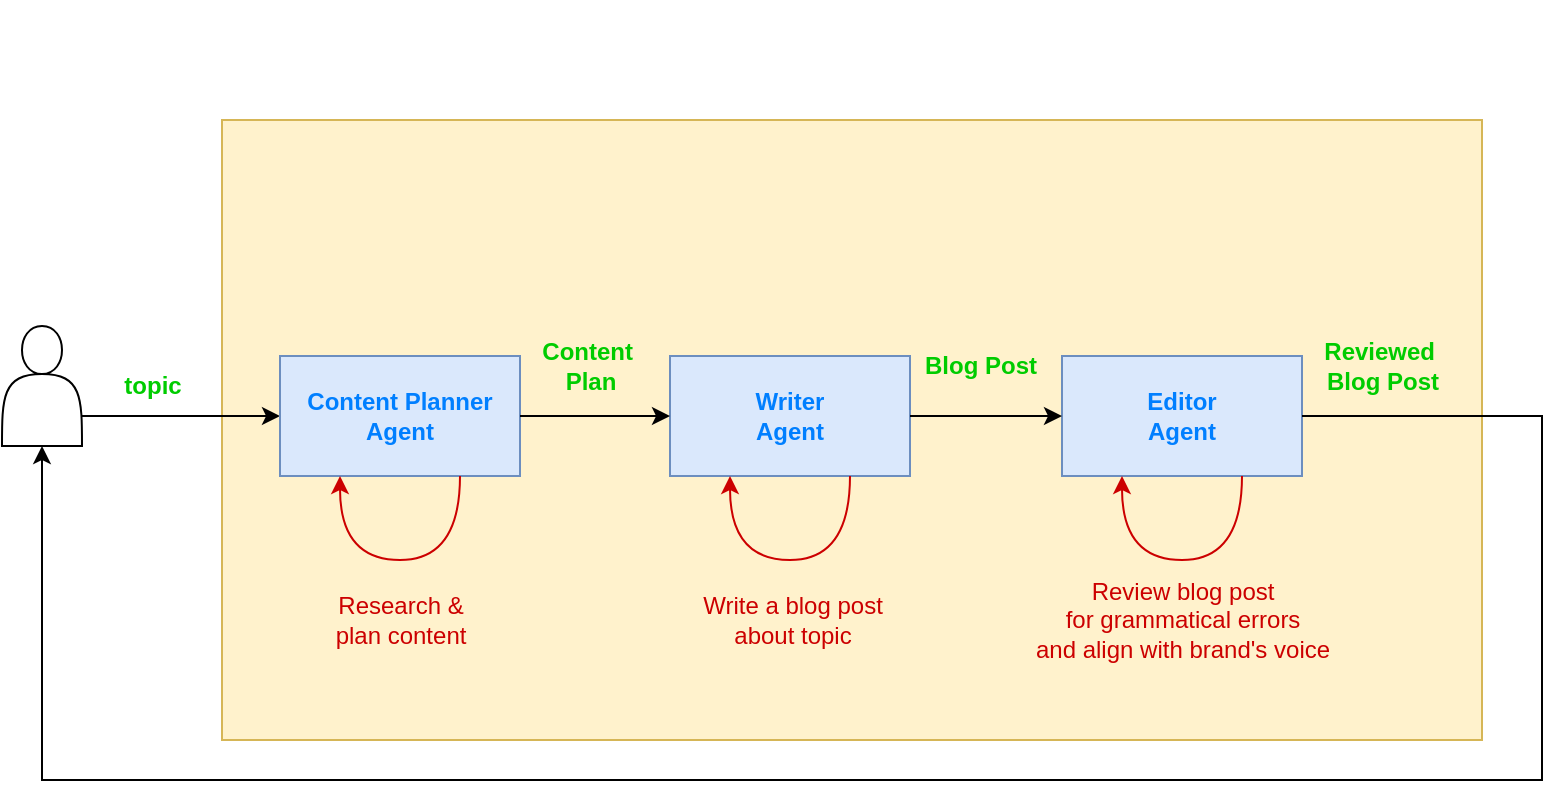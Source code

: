 <mxfile version="26.0.8">
  <diagram name="Página-1" id="_c_aJETfgW1uNYbZ6tmH">
    <mxGraphModel dx="1050" dy="522" grid="1" gridSize="10" guides="1" tooltips="1" connect="1" arrows="1" fold="1" page="1" pageScale="1" pageWidth="827" pageHeight="1169" math="0" shadow="0">
      <root>
        <mxCell id="0" />
        <mxCell id="1" parent="0" />
        <mxCell id="4PKVLLSjNH8em-EgsxPW-17" value="" style="rounded=0;whiteSpace=wrap;html=1;fillColor=#fff2cc;strokeColor=#d6b656;" parent="1" vertex="1">
          <mxGeometry x="180" y="120" width="630" height="310" as="geometry" />
        </mxCell>
        <mxCell id="4PKVLLSjNH8em-EgsxPW-18" style="edgeStyle=orthogonalEdgeStyle;rounded=0;orthogonalLoop=1;jettySize=auto;html=1;exitX=1;exitY=0.75;exitDx=0;exitDy=0;" parent="1" source="4PKVLLSjNH8em-EgsxPW-2" target="4PKVLLSjNH8em-EgsxPW-3" edge="1">
          <mxGeometry relative="1" as="geometry" />
        </mxCell>
        <mxCell id="4PKVLLSjNH8em-EgsxPW-2" value="" style="shape=actor;whiteSpace=wrap;html=1;" parent="1" vertex="1">
          <mxGeometry x="70" y="223" width="40" height="60" as="geometry" />
        </mxCell>
        <mxCell id="4PKVLLSjNH8em-EgsxPW-4" value="" style="group" parent="1" vertex="1" connectable="0">
          <mxGeometry x="209" y="180" width="120" height="118" as="geometry" />
        </mxCell>
        <mxCell id="4PKVLLSjNH8em-EgsxPW-1" value="" style="shape=image;html=1;verticalAlign=top;verticalLabelPosition=bottom;labelBackgroundColor=#ffffff;imageAspect=0;aspect=fixed;image=https://cdn1.iconfinder.com/data/icons/unicons-line-vol-5/24/robot-128.png;imageBackground=none;imageBorder=none;" parent="4PKVLLSjNH8em-EgsxPW-4" vertex="1">
          <mxGeometry x="31" width="58" height="58" as="geometry" />
        </mxCell>
        <mxCell id="4PKVLLSjNH8em-EgsxPW-3" value="&lt;font style=&quot;color: rgb(0, 127, 255);&quot;&gt;&lt;b style=&quot;&quot;&gt;Content Planner&lt;/b&gt;&lt;/font&gt;&lt;div&gt;&lt;font style=&quot;color: rgb(0, 127, 255);&quot;&gt;&lt;b style=&quot;&quot;&gt;Agent&lt;/b&gt;&lt;/font&gt;&lt;/div&gt;" style="rounded=0;whiteSpace=wrap;html=1;fillColor=#dae8fc;strokeColor=#6c8ebf;" parent="4PKVLLSjNH8em-EgsxPW-4" vertex="1">
          <mxGeometry y="58" width="120" height="60" as="geometry" />
        </mxCell>
        <mxCell id="4PKVLLSjNH8em-EgsxPW-22" style="edgeStyle=orthogonalEdgeStyle;rounded=0;orthogonalLoop=1;jettySize=auto;html=1;exitX=0.75;exitY=1;exitDx=0;exitDy=0;entryX=0.25;entryY=1;entryDx=0;entryDy=0;curved=1;fillColor=#f8cecc;strokeColor=#CC0000;" parent="4PKVLLSjNH8em-EgsxPW-4" source="4PKVLLSjNH8em-EgsxPW-3" target="4PKVLLSjNH8em-EgsxPW-3" edge="1">
          <mxGeometry relative="1" as="geometry">
            <Array as="points">
              <mxPoint x="90" y="160" />
              <mxPoint x="30" y="160" />
            </Array>
          </mxGeometry>
        </mxCell>
        <mxCell id="4PKVLLSjNH8em-EgsxPW-11" value="" style="group" parent="1" vertex="1" connectable="0">
          <mxGeometry x="404" y="180" width="120" height="118" as="geometry" />
        </mxCell>
        <mxCell id="4PKVLLSjNH8em-EgsxPW-12" value="" style="shape=image;html=1;verticalAlign=top;verticalLabelPosition=bottom;labelBackgroundColor=#ffffff;imageAspect=0;aspect=fixed;image=https://cdn1.iconfinder.com/data/icons/unicons-line-vol-5/24/robot-128.png;imageBackground=none;imageBorder=none;" parent="4PKVLLSjNH8em-EgsxPW-11" vertex="1">
          <mxGeometry x="31" width="58" height="58" as="geometry" />
        </mxCell>
        <mxCell id="4PKVLLSjNH8em-EgsxPW-13" value="&lt;font style=&quot;color: rgb(0, 127, 255);&quot;&gt;&lt;b&gt;Writer&lt;/b&gt;&lt;/font&gt;&lt;div&gt;&lt;font style=&quot;color: rgb(0, 127, 255);&quot;&gt;&lt;b&gt;Agent&lt;/b&gt;&lt;/font&gt;&lt;/div&gt;" style="rounded=0;whiteSpace=wrap;html=1;fillColor=#dae8fc;strokeColor=#6c8ebf;" parent="4PKVLLSjNH8em-EgsxPW-11" vertex="1">
          <mxGeometry y="58" width="120" height="60" as="geometry" />
        </mxCell>
        <mxCell id="4PKVLLSjNH8em-EgsxPW-24" style="edgeStyle=orthogonalEdgeStyle;rounded=0;orthogonalLoop=1;jettySize=auto;html=1;exitX=0.75;exitY=1;exitDx=0;exitDy=0;entryX=0.25;entryY=1;entryDx=0;entryDy=0;curved=1;fillColor=#f8cecc;strokeColor=#CC0000;fontColor=#CC0000;" parent="4PKVLLSjNH8em-EgsxPW-11" source="4PKVLLSjNH8em-EgsxPW-13" target="4PKVLLSjNH8em-EgsxPW-13" edge="1">
          <mxGeometry relative="1" as="geometry">
            <mxPoint x="90" y="140" as="sourcePoint" />
            <mxPoint x="30" y="140" as="targetPoint" />
            <Array as="points">
              <mxPoint x="90" y="160" />
              <mxPoint x="30" y="160" />
            </Array>
          </mxGeometry>
        </mxCell>
        <mxCell id="4PKVLLSjNH8em-EgsxPW-14" value="" style="group" parent="1" vertex="1" connectable="0">
          <mxGeometry x="600" y="180" width="120" height="118" as="geometry" />
        </mxCell>
        <mxCell id="4PKVLLSjNH8em-EgsxPW-15" value="" style="shape=image;html=1;verticalAlign=top;verticalLabelPosition=bottom;labelBackgroundColor=#ffffff;imageAspect=0;aspect=fixed;image=https://cdn1.iconfinder.com/data/icons/unicons-line-vol-5/24/robot-128.png;imageBackground=none;imageBorder=none;" parent="4PKVLLSjNH8em-EgsxPW-14" vertex="1">
          <mxGeometry x="31" width="58" height="58" as="geometry" />
        </mxCell>
        <mxCell id="4PKVLLSjNH8em-EgsxPW-16" value="&lt;b&gt;&lt;font style=&quot;color: rgb(0, 127, 255);&quot;&gt;Editor&lt;/font&gt;&lt;/b&gt;&lt;div&gt;&lt;b&gt;&lt;font style=&quot;color: rgb(0, 127, 255);&quot;&gt;Agent&lt;/font&gt;&lt;/b&gt;&lt;/div&gt;" style="rounded=0;whiteSpace=wrap;html=1;fillColor=#dae8fc;strokeColor=#6c8ebf;" parent="4PKVLLSjNH8em-EgsxPW-14" vertex="1">
          <mxGeometry y="58" width="120" height="60" as="geometry" />
        </mxCell>
        <mxCell id="4PKVLLSjNH8em-EgsxPW-26" style="edgeStyle=orthogonalEdgeStyle;rounded=0;orthogonalLoop=1;jettySize=auto;html=1;exitX=0.75;exitY=1;exitDx=0;exitDy=0;entryX=0.25;entryY=1;entryDx=0;entryDy=0;curved=1;fillColor=#f8cecc;strokeColor=#CC0000;fontColor=#CC0000;" parent="4PKVLLSjNH8em-EgsxPW-14" source="4PKVLLSjNH8em-EgsxPW-16" target="4PKVLLSjNH8em-EgsxPW-16" edge="1">
          <mxGeometry relative="1" as="geometry">
            <mxPoint x="90" y="128" as="sourcePoint" />
            <mxPoint x="30" y="128" as="targetPoint" />
            <Array as="points">
              <mxPoint x="90" y="160" />
              <mxPoint x="30" y="160" />
            </Array>
          </mxGeometry>
        </mxCell>
        <mxCell id="4PKVLLSjNH8em-EgsxPW-19" style="edgeStyle=orthogonalEdgeStyle;rounded=0;orthogonalLoop=1;jettySize=auto;html=1;exitX=1;exitY=0.5;exitDx=0;exitDy=0;entryX=0;entryY=0.5;entryDx=0;entryDy=0;" parent="1" source="4PKVLLSjNH8em-EgsxPW-3" target="4PKVLLSjNH8em-EgsxPW-13" edge="1">
          <mxGeometry relative="1" as="geometry" />
        </mxCell>
        <mxCell id="4PKVLLSjNH8em-EgsxPW-20" style="edgeStyle=orthogonalEdgeStyle;rounded=0;orthogonalLoop=1;jettySize=auto;html=1;exitX=1;exitY=0.5;exitDx=0;exitDy=0;" parent="1" source="4PKVLLSjNH8em-EgsxPW-13" target="4PKVLLSjNH8em-EgsxPW-16" edge="1">
          <mxGeometry relative="1" as="geometry" />
        </mxCell>
        <mxCell id="4PKVLLSjNH8em-EgsxPW-21" style="edgeStyle=orthogonalEdgeStyle;rounded=0;orthogonalLoop=1;jettySize=auto;html=1;exitX=1;exitY=0.5;exitDx=0;exitDy=0;entryX=0.5;entryY=1;entryDx=0;entryDy=0;" parent="1" source="4PKVLLSjNH8em-EgsxPW-16" target="4PKVLLSjNH8em-EgsxPW-2" edge="1">
          <mxGeometry relative="1" as="geometry">
            <mxPoint x="80" y="330" as="targetPoint" />
            <Array as="points">
              <mxPoint x="840" y="268" />
              <mxPoint x="840" y="450" />
              <mxPoint x="90" y="450" />
            </Array>
          </mxGeometry>
        </mxCell>
        <mxCell id="4PKVLLSjNH8em-EgsxPW-23" value="Research &amp;amp;&lt;div&gt;plan content&lt;/div&gt;" style="text;html=1;align=center;verticalAlign=middle;resizable=0;points=[];autosize=1;strokeColor=none;fillColor=none;fontColor=#CC0000;fontStyle=0" parent="1" vertex="1">
          <mxGeometry x="224" y="350" width="90" height="40" as="geometry" />
        </mxCell>
        <mxCell id="4PKVLLSjNH8em-EgsxPW-25" value="Write a blog post&lt;div&gt;about topic&lt;/div&gt;" style="text;html=1;align=center;verticalAlign=middle;resizable=0;points=[];autosize=1;strokeColor=none;fillColor=none;fontColor=#CC0000;fontStyle=0" parent="1" vertex="1">
          <mxGeometry x="410" y="350" width="110" height="40" as="geometry" />
        </mxCell>
        <mxCell id="4PKVLLSjNH8em-EgsxPW-27" value="Review blog post&lt;div&gt;for grammatical errors&lt;/div&gt;&lt;div&gt;and align with brand&#39;s voice&lt;/div&gt;" style="text;html=1;align=center;verticalAlign=middle;resizable=0;points=[];autosize=1;strokeColor=none;fillColor=none;fontColor=#CC0000;fontStyle=0" parent="1" vertex="1">
          <mxGeometry x="575" y="340" width="170" height="60" as="geometry" />
        </mxCell>
        <mxCell id="4PKVLLSjNH8em-EgsxPW-28" value="&lt;b&gt;&lt;font style=&quot;color: rgb(0, 204, 0);&quot;&gt;topic&lt;/font&gt;&lt;/b&gt;" style="text;html=1;align=center;verticalAlign=middle;resizable=0;points=[];autosize=1;strokeColor=none;fillColor=none;" parent="1" vertex="1">
          <mxGeometry x="120" y="238" width="50" height="30" as="geometry" />
        </mxCell>
        <mxCell id="4PKVLLSjNH8em-EgsxPW-31" value="" style="shape=image;verticalLabelPosition=bottom;labelBackgroundColor=default;verticalAlign=top;aspect=fixed;imageAspect=0;image=https://cdn.prod.website-files.com/66cf2bfc3ed15b02da0ca770/66d07240057721394308addd_Logo%20(1).svg;" parent="1" vertex="1">
          <mxGeometry x="387" y="60" width="156" height="52" as="geometry" />
        </mxCell>
        <mxCell id="4PKVLLSjNH8em-EgsxPW-32" value="Content&amp;nbsp;&lt;div&gt;Plan&lt;/div&gt;" style="text;html=1;align=center;verticalAlign=middle;resizable=0;points=[];autosize=1;strokeColor=none;fillColor=none;fontColor=#00CC00;fontStyle=1" parent="1" vertex="1">
          <mxGeometry x="329" y="223" width="70" height="40" as="geometry" />
        </mxCell>
        <mxCell id="4PKVLLSjNH8em-EgsxPW-33" value="Blog Post" style="text;html=1;align=center;verticalAlign=middle;resizable=0;points=[];autosize=1;strokeColor=none;fillColor=none;fontColor=#00CC00;fontStyle=1" parent="1" vertex="1">
          <mxGeometry x="524" y="228" width="70" height="30" as="geometry" />
        </mxCell>
        <mxCell id="4PKVLLSjNH8em-EgsxPW-34" value="Reviewed&amp;nbsp;&lt;div&gt;Blog Post&lt;/div&gt;" style="text;html=1;align=center;verticalAlign=middle;resizable=0;points=[];autosize=1;strokeColor=none;fillColor=none;fontColor=#00CC00;fontStyle=1" parent="1" vertex="1">
          <mxGeometry x="720" y="223" width="80" height="40" as="geometry" />
        </mxCell>
      </root>
    </mxGraphModel>
  </diagram>
</mxfile>
